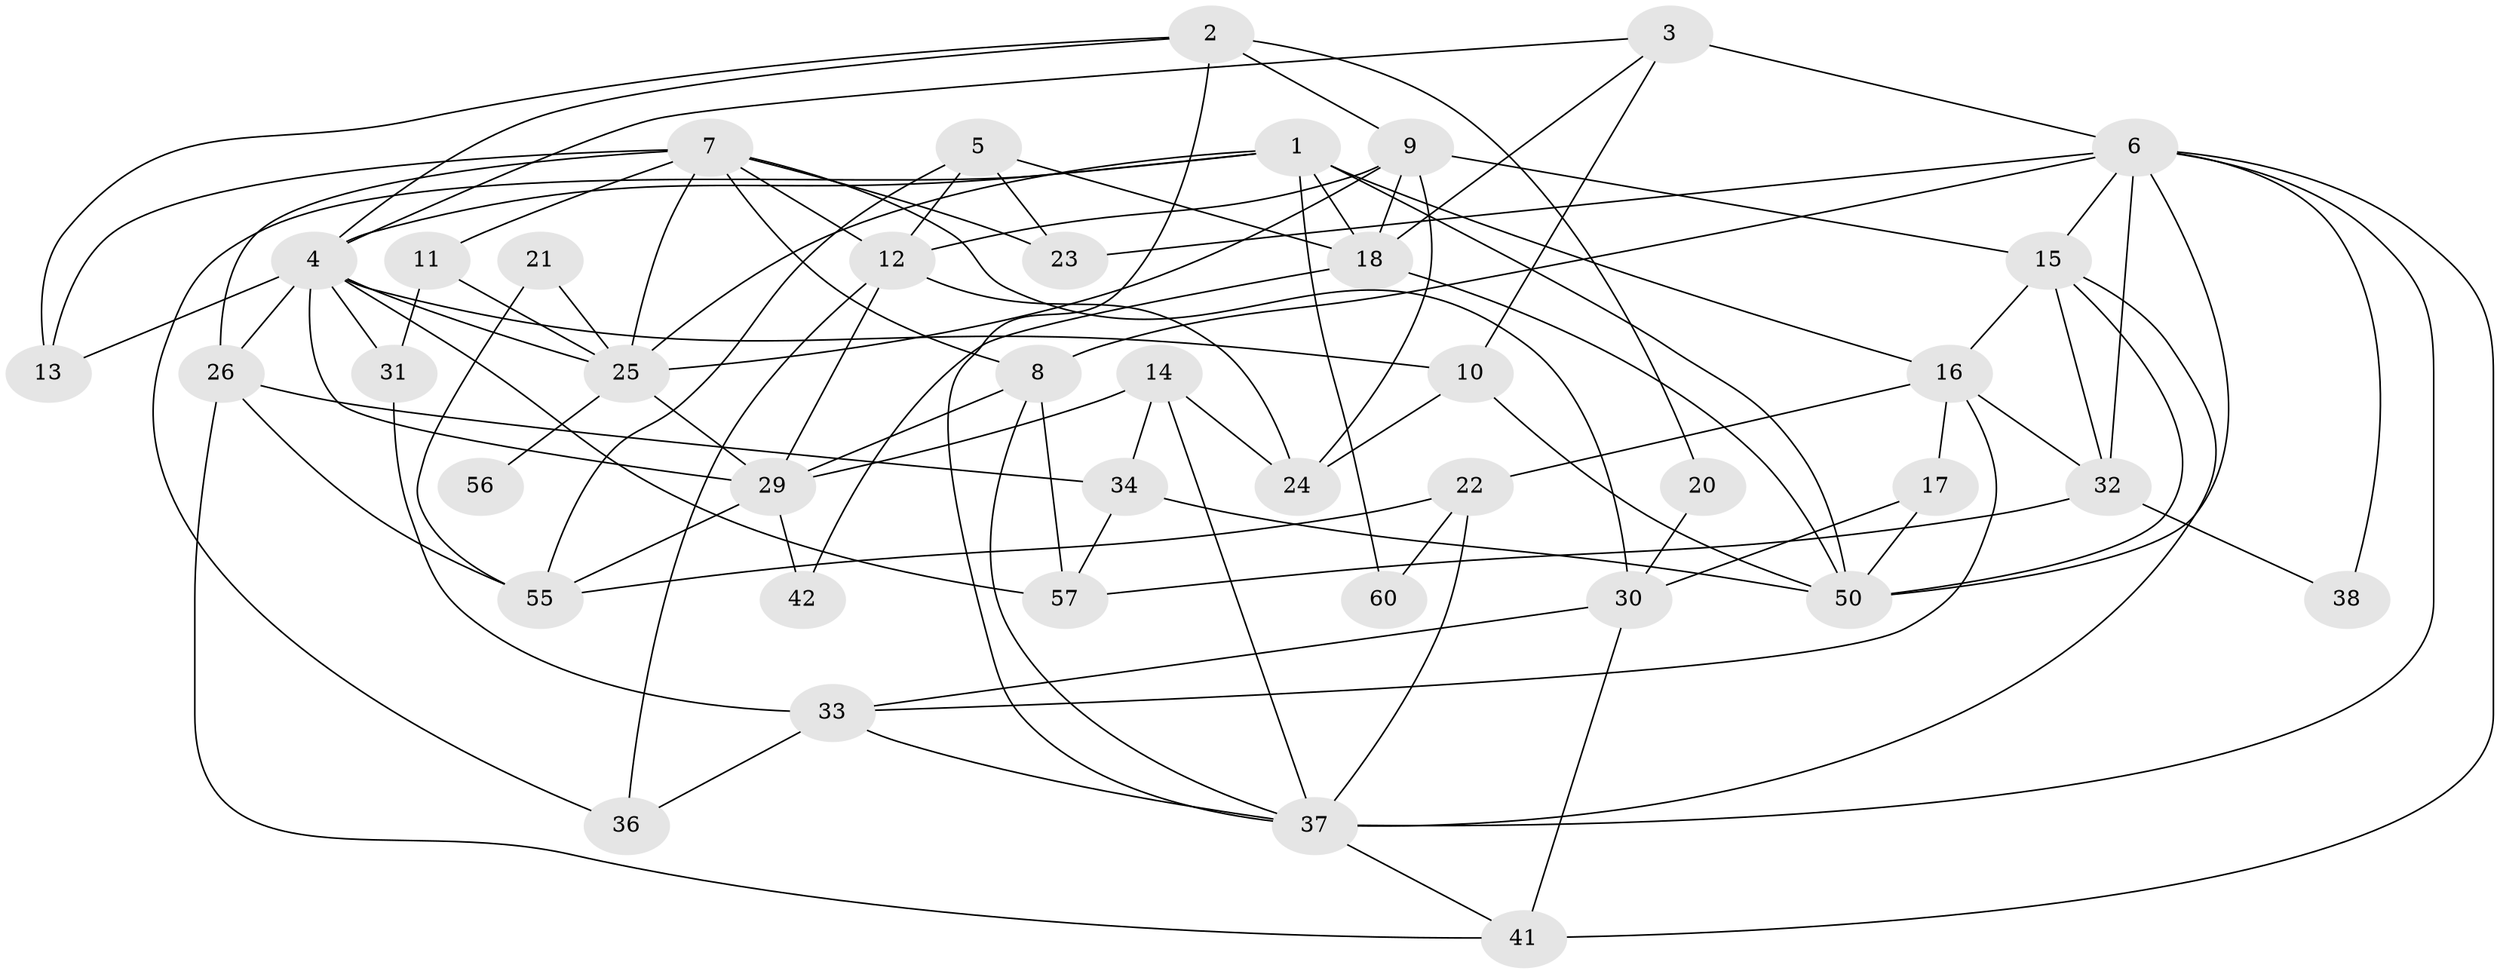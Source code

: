 // original degree distribution, {6: 0.109375, 5: 0.171875, 4: 0.28125, 8: 0.03125, 7: 0.015625, 3: 0.21875, 2: 0.171875}
// Generated by graph-tools (version 1.1) at 2025/41/03/06/25 10:41:58]
// undirected, 41 vertices, 97 edges
graph export_dot {
graph [start="1"]
  node [color=gray90,style=filled];
  1 [super="+28"];
  2 [super="+39"];
  3;
  4 [super="+44"];
  5;
  6 [super="+27"];
  7 [super="+19"];
  8 [super="+49"];
  9 [super="+48"];
  10;
  11;
  12 [super="+46"];
  13;
  14;
  15 [super="+52"];
  16 [super="+35"];
  17;
  18 [super="+58"];
  20;
  21;
  22 [super="+62"];
  23;
  24 [super="+61"];
  25 [super="+45"];
  26 [super="+47"];
  29 [super="+63"];
  30 [super="+43"];
  31;
  32 [super="+40"];
  33 [super="+59"];
  34 [super="+53"];
  36;
  37 [super="+64"];
  38;
  41 [super="+51"];
  42;
  50 [super="+54"];
  55;
  56;
  57;
  60;
  1 -- 36;
  1 -- 60;
  1 -- 50 [weight=2];
  1 -- 18;
  1 -- 4;
  1 -- 25;
  1 -- 16;
  2 -- 20;
  2 -- 13;
  2 -- 4;
  2 -- 37;
  2 -- 9;
  3 -- 4;
  3 -- 18;
  3 -- 10;
  3 -- 6;
  4 -- 29;
  4 -- 10;
  4 -- 26;
  4 -- 31;
  4 -- 25;
  4 -- 13;
  4 -- 57;
  5 -- 18;
  5 -- 23;
  5 -- 55;
  5 -- 12;
  6 -- 8;
  6 -- 15;
  6 -- 23;
  6 -- 32;
  6 -- 38;
  6 -- 41;
  6 -- 50;
  6 -- 37;
  7 -- 23;
  7 -- 12 [weight=2];
  7 -- 8;
  7 -- 11;
  7 -- 13;
  7 -- 26 [weight=2];
  7 -- 25;
  7 -- 30;
  8 -- 57 [weight=2];
  8 -- 37;
  8 -- 29;
  9 -- 15;
  9 -- 25;
  9 -- 18;
  9 -- 24;
  9 -- 12;
  10 -- 24;
  10 -- 50;
  11 -- 25;
  11 -- 31;
  12 -- 36;
  12 -- 29;
  12 -- 24;
  14 -- 29;
  14 -- 34;
  14 -- 37;
  14 -- 24;
  15 -- 16;
  15 -- 32 [weight=2];
  15 -- 50;
  15 -- 37;
  16 -- 33;
  16 -- 17;
  16 -- 22;
  16 -- 32;
  17 -- 30;
  17 -- 50;
  18 -- 42;
  18 -- 50;
  20 -- 30 [weight=2];
  21 -- 55;
  21 -- 25;
  22 -- 55;
  22 -- 60;
  22 -- 37;
  25 -- 56 [weight=2];
  25 -- 29;
  26 -- 55;
  26 -- 41;
  26 -- 34;
  29 -- 55;
  29 -- 42;
  30 -- 41;
  30 -- 33;
  31 -- 33;
  32 -- 38;
  32 -- 57;
  33 -- 36;
  33 -- 37;
  34 -- 50;
  34 -- 57;
  37 -- 41;
}
